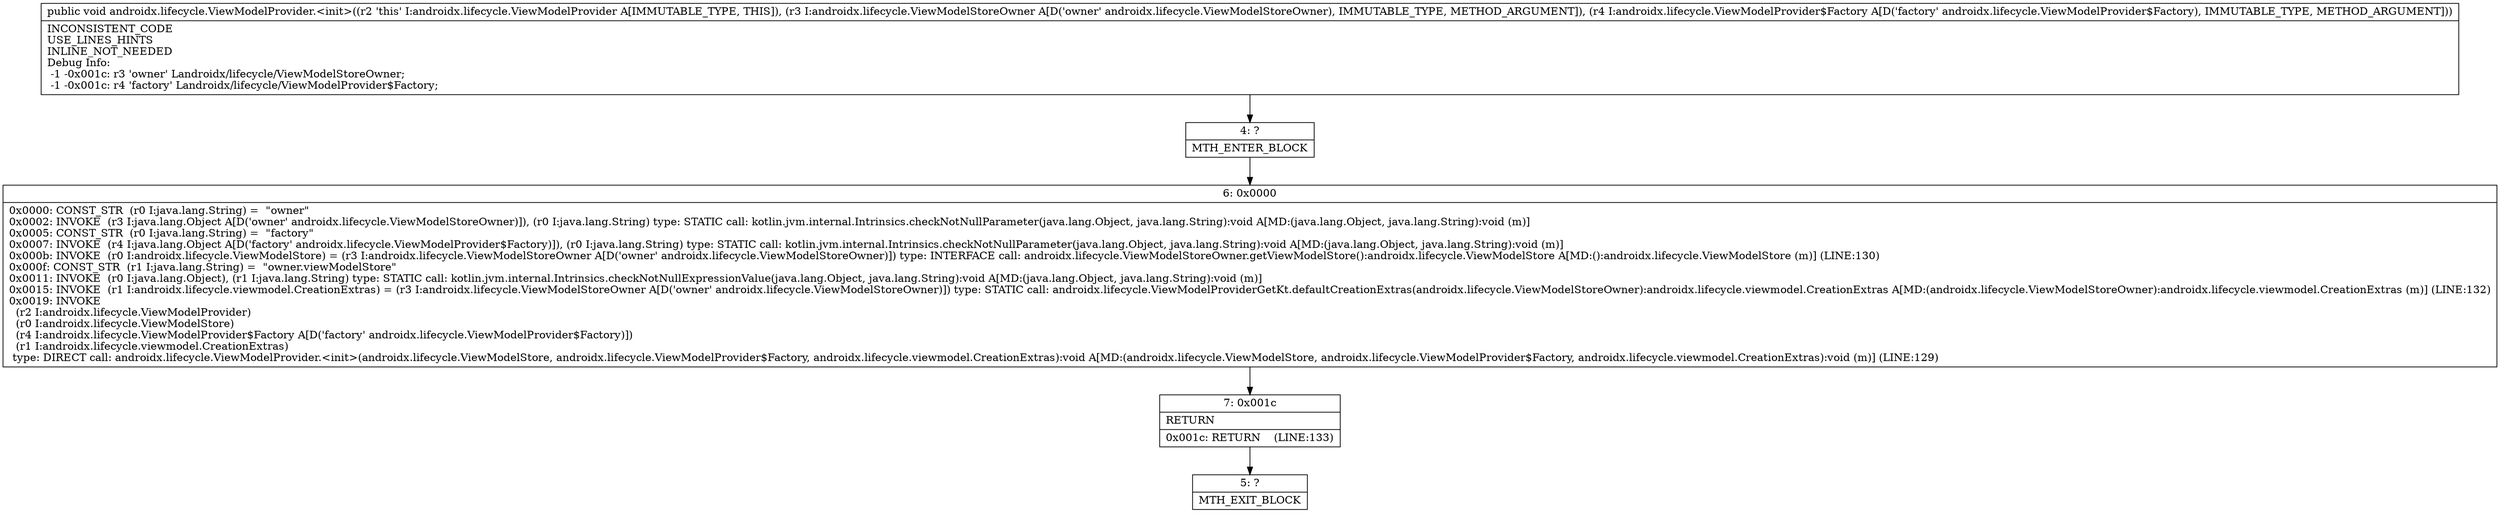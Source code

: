 digraph "CFG forandroidx.lifecycle.ViewModelProvider.\<init\>(Landroidx\/lifecycle\/ViewModelStoreOwner;Landroidx\/lifecycle\/ViewModelProvider$Factory;)V" {
Node_4 [shape=record,label="{4\:\ ?|MTH_ENTER_BLOCK\l}"];
Node_6 [shape=record,label="{6\:\ 0x0000|0x0000: CONST_STR  (r0 I:java.lang.String) =  \"owner\" \l0x0002: INVOKE  (r3 I:java.lang.Object A[D('owner' androidx.lifecycle.ViewModelStoreOwner)]), (r0 I:java.lang.String) type: STATIC call: kotlin.jvm.internal.Intrinsics.checkNotNullParameter(java.lang.Object, java.lang.String):void A[MD:(java.lang.Object, java.lang.String):void (m)]\l0x0005: CONST_STR  (r0 I:java.lang.String) =  \"factory\" \l0x0007: INVOKE  (r4 I:java.lang.Object A[D('factory' androidx.lifecycle.ViewModelProvider$Factory)]), (r0 I:java.lang.String) type: STATIC call: kotlin.jvm.internal.Intrinsics.checkNotNullParameter(java.lang.Object, java.lang.String):void A[MD:(java.lang.Object, java.lang.String):void (m)]\l0x000b: INVOKE  (r0 I:androidx.lifecycle.ViewModelStore) = (r3 I:androidx.lifecycle.ViewModelStoreOwner A[D('owner' androidx.lifecycle.ViewModelStoreOwner)]) type: INTERFACE call: androidx.lifecycle.ViewModelStoreOwner.getViewModelStore():androidx.lifecycle.ViewModelStore A[MD:():androidx.lifecycle.ViewModelStore (m)] (LINE:130)\l0x000f: CONST_STR  (r1 I:java.lang.String) =  \"owner.viewModelStore\" \l0x0011: INVOKE  (r0 I:java.lang.Object), (r1 I:java.lang.String) type: STATIC call: kotlin.jvm.internal.Intrinsics.checkNotNullExpressionValue(java.lang.Object, java.lang.String):void A[MD:(java.lang.Object, java.lang.String):void (m)]\l0x0015: INVOKE  (r1 I:androidx.lifecycle.viewmodel.CreationExtras) = (r3 I:androidx.lifecycle.ViewModelStoreOwner A[D('owner' androidx.lifecycle.ViewModelStoreOwner)]) type: STATIC call: androidx.lifecycle.ViewModelProviderGetKt.defaultCreationExtras(androidx.lifecycle.ViewModelStoreOwner):androidx.lifecycle.viewmodel.CreationExtras A[MD:(androidx.lifecycle.ViewModelStoreOwner):androidx.lifecycle.viewmodel.CreationExtras (m)] (LINE:132)\l0x0019: INVOKE  \l  (r2 I:androidx.lifecycle.ViewModelProvider)\l  (r0 I:androidx.lifecycle.ViewModelStore)\l  (r4 I:androidx.lifecycle.ViewModelProvider$Factory A[D('factory' androidx.lifecycle.ViewModelProvider$Factory)])\l  (r1 I:androidx.lifecycle.viewmodel.CreationExtras)\l type: DIRECT call: androidx.lifecycle.ViewModelProvider.\<init\>(androidx.lifecycle.ViewModelStore, androidx.lifecycle.ViewModelProvider$Factory, androidx.lifecycle.viewmodel.CreationExtras):void A[MD:(androidx.lifecycle.ViewModelStore, androidx.lifecycle.ViewModelProvider$Factory, androidx.lifecycle.viewmodel.CreationExtras):void (m)] (LINE:129)\l}"];
Node_7 [shape=record,label="{7\:\ 0x001c|RETURN\l|0x001c: RETURN    (LINE:133)\l}"];
Node_5 [shape=record,label="{5\:\ ?|MTH_EXIT_BLOCK\l}"];
MethodNode[shape=record,label="{public void androidx.lifecycle.ViewModelProvider.\<init\>((r2 'this' I:androidx.lifecycle.ViewModelProvider A[IMMUTABLE_TYPE, THIS]), (r3 I:androidx.lifecycle.ViewModelStoreOwner A[D('owner' androidx.lifecycle.ViewModelStoreOwner), IMMUTABLE_TYPE, METHOD_ARGUMENT]), (r4 I:androidx.lifecycle.ViewModelProvider$Factory A[D('factory' androidx.lifecycle.ViewModelProvider$Factory), IMMUTABLE_TYPE, METHOD_ARGUMENT]))  | INCONSISTENT_CODE\lUSE_LINES_HINTS\lINLINE_NOT_NEEDED\lDebug Info:\l  \-1 \-0x001c: r3 'owner' Landroidx\/lifecycle\/ViewModelStoreOwner;\l  \-1 \-0x001c: r4 'factory' Landroidx\/lifecycle\/ViewModelProvider$Factory;\l}"];
MethodNode -> Node_4;Node_4 -> Node_6;
Node_6 -> Node_7;
Node_7 -> Node_5;
}

